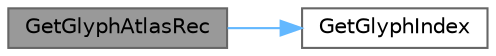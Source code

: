digraph "GetGlyphAtlasRec"
{
 // LATEX_PDF_SIZE
  bgcolor="transparent";
  edge [fontname=Helvetica,fontsize=10,labelfontname=Helvetica,labelfontsize=10];
  node [fontname=Helvetica,fontsize=10,shape=box,height=0.2,width=0.4];
  rankdir="LR";
  Node1 [id="Node000001",label="GetGlyphAtlasRec",height=0.2,width=0.4,color="gray40", fillcolor="grey60", style="filled", fontcolor="black",tooltip=" "];
  Node1 -> Node2 [id="edge2_Node000001_Node000002",color="steelblue1",style="solid",tooltip=" "];
  Node2 [id="Node000002",label="GetGlyphIndex",height=0.2,width=0.4,color="grey40", fillcolor="white", style="filled",URL="$_classes_2lib_2rtext_8c.html#a37c1bca5f2d858bf4f0a75788cf537e0",tooltip=" "];
}
